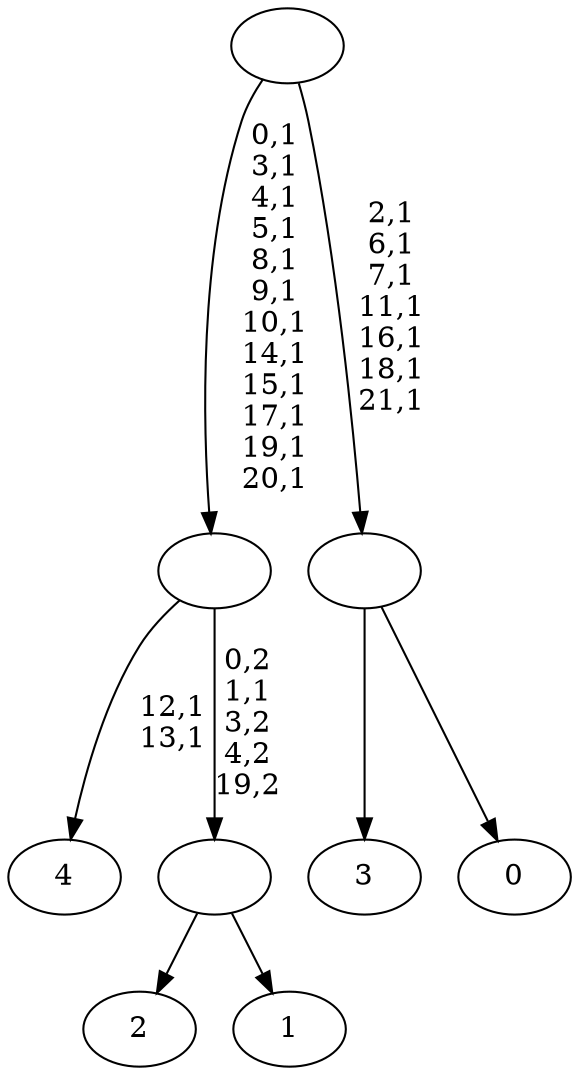 digraph T {
	27 [label="4"]
	24 [label="3"]
	23 [label="2"]
	22 [label="1"]
	21 [label=""]
	20 [label=""]
	8 [label="0"]
	7 [label=""]
	0 [label=""]
	21 -> 23 [label=""]
	21 -> 22 [label=""]
	20 -> 27 [label="12,1\n13,1"]
	20 -> 21 [label="0,2\n1,1\n3,2\n4,2\n19,2"]
	7 -> 24 [label=""]
	7 -> 8 [label=""]
	0 -> 7 [label="2,1\n6,1\n7,1\n11,1\n16,1\n18,1\n21,1"]
	0 -> 20 [label="0,1\n3,1\n4,1\n5,1\n8,1\n9,1\n10,1\n14,1\n15,1\n17,1\n19,1\n20,1"]
}
